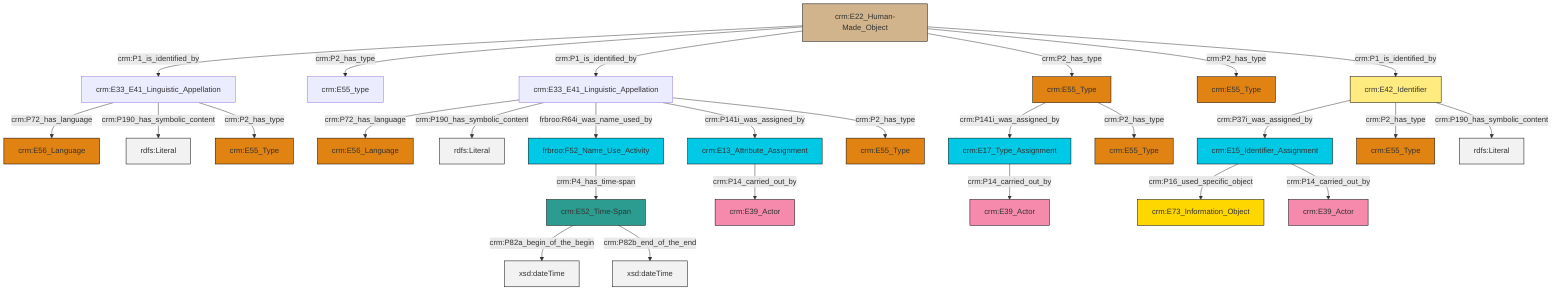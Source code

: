 graph TD
classDef Literal fill:#f2f2f2,stroke:#000000;
classDef CRM_Entity fill:#FFFFFF,stroke:#000000;
classDef Temporal_Entity fill:#00C9E6, stroke:#000000;
classDef Type fill:#E18312, stroke:#000000;
classDef Time-Span fill:#2C9C91, stroke:#000000;
classDef Appellation fill:#FFEB7F, stroke:#000000;
classDef Place fill:#008836, stroke:#000000;
classDef Persistent_Item fill:#B266B2, stroke:#000000;
classDef Conceptual_Object fill:#FFD700, stroke:#000000;
classDef Physical_Thing fill:#D2B48C, stroke:#000000;
classDef Actor fill:#f58aad, stroke:#000000;
classDef PC_Classes fill:#4ce600, stroke:#000000;
classDef Multi fill:#cccccc,stroke:#000000;

2["crm:E33_E41_Linguistic_Appellation"]:::Default -->|crm:P72_has_language| 3["crm:E56_Language"]:::Type
6["crm:E52_Time-Span"]:::Time-Span -->|crm:P82a_begin_of_the_begin| 7[xsd:dateTime]:::Literal
8["crm:E55_Type"]:::Type -->|crm:P141i_was_assigned_by| 9["crm:E17_Type_Assignment"]:::Temporal_Entity
10["crm:E33_E41_Linguistic_Appellation"]:::Default -->|crm:P72_has_language| 11["crm:E56_Language"]:::Type
19["crm:E22_Human-Made_Object"]:::Physical_Thing -->|crm:P1_is_identified_by| 10["crm:E33_E41_Linguistic_Appellation"]:::Default
2["crm:E33_E41_Linguistic_Appellation"]:::Default -->|crm:P190_has_symbolic_content| 21[rdfs:Literal]:::Literal
22["crm:E15_Identifier_Assignment"]:::Temporal_Entity -->|crm:P16_used_specific_object| 17["crm:E73_Information_Object"]:::Conceptual_Object
19["crm:E22_Human-Made_Object"]:::Physical_Thing -->|crm:P2_has_type| 15["crm:E55_type"]:::Default
19["crm:E22_Human-Made_Object"]:::Physical_Thing -->|crm:P1_is_identified_by| 2["crm:E33_E41_Linguistic_Appellation"]:::Default
19["crm:E22_Human-Made_Object"]:::Physical_Thing -->|crm:P2_has_type| 8["crm:E55_Type"]:::Type
6["crm:E52_Time-Span"]:::Time-Span -->|crm:P82b_end_of_the_end| 25[xsd:dateTime]:::Literal
13["frbroo:F52_Name_Use_Activity"]:::Temporal_Entity -->|crm:P4_has_time-span| 6["crm:E52_Time-Span"]:::Time-Span
8["crm:E55_Type"]:::Type -->|crm:P2_has_type| 26["crm:E55_Type"]:::Type
28["crm:E42_Identifier"]:::Appellation -->|crm:P37i_was_assigned_by| 22["crm:E15_Identifier_Assignment"]:::Temporal_Entity
2["crm:E33_E41_Linguistic_Appellation"]:::Default -->|frbroo:R64i_was_name_used_by| 13["frbroo:F52_Name_Use_Activity"]:::Temporal_Entity
2["crm:E33_E41_Linguistic_Appellation"]:::Default -->|crm:P141i_was_assigned_by| 23["crm:E13_Attribute_Assignment"]:::Temporal_Entity
28["crm:E42_Identifier"]:::Appellation -->|crm:P2_has_type| 31["crm:E55_Type"]:::Type
2["crm:E33_E41_Linguistic_Appellation"]:::Default -->|crm:P2_has_type| 33["crm:E55_Type"]:::Type
28["crm:E42_Identifier"]:::Appellation -->|crm:P190_has_symbolic_content| 34[rdfs:Literal]:::Literal
9["crm:E17_Type_Assignment"]:::Temporal_Entity -->|crm:P14_carried_out_by| 0["crm:E39_Actor"]:::Actor
10["crm:E33_E41_Linguistic_Appellation"]:::Default -->|crm:P190_has_symbolic_content| 35[rdfs:Literal]:::Literal
10["crm:E33_E41_Linguistic_Appellation"]:::Default -->|crm:P2_has_type| 4["crm:E55_Type"]:::Type
22["crm:E15_Identifier_Assignment"]:::Temporal_Entity -->|crm:P14_carried_out_by| 41["crm:E39_Actor"]:::Actor
19["crm:E22_Human-Made_Object"]:::Physical_Thing -->|crm:P2_has_type| 43["crm:E55_Type"]:::Type
19["crm:E22_Human-Made_Object"]:::Physical_Thing -->|crm:P1_is_identified_by| 28["crm:E42_Identifier"]:::Appellation
23["crm:E13_Attribute_Assignment"]:::Temporal_Entity -->|crm:P14_carried_out_by| 39["crm:E39_Actor"]:::Actor
